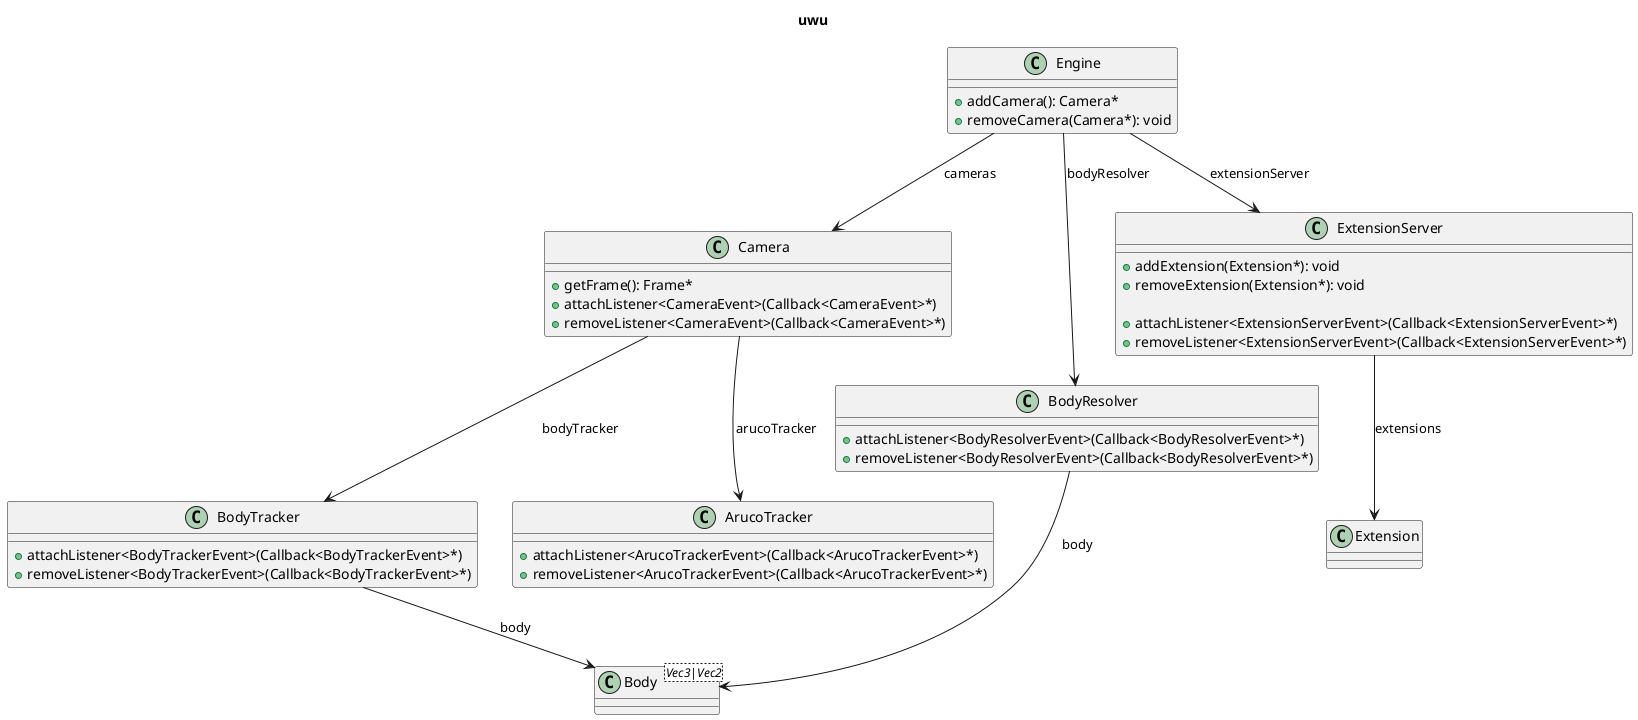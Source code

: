 @startuml uwu
title uwu


class Engine
{
    + addCamera(): Camera*
    + removeCamera(Camera*): void
}

' #############################3

class Camera
{
    + getFrame(): Frame*
    + attachListener<CameraEvent>(Callback<CameraEvent>*)
    + removeListener<CameraEvent>(Callback<CameraEvent>*)
}

Engine --> Camera : cameras

class BodyTracker
{
    + attachListener<BodyTrackerEvent>(Callback<BodyTrackerEvent>*)
    + removeListener<BodyTrackerEvent>(Callback<BodyTrackerEvent>*)
}
BodyTracker --> Body : body

Camera --> BodyTracker : bodyTracker

class ArucoTracker
{
    + attachListener<ArucoTrackerEvent>(Callback<ArucoTrackerEvent>*)
    + removeListener<ArucoTrackerEvent>(Callback<ArucoTrackerEvent>*)
}

Camera --> ArucoTracker : arucoTracker

' #############################3

class BodyResolver
{
    + attachListener<BodyResolverEvent>(Callback<BodyResolverEvent>*)
    + removeListener<BodyResolverEvent>(Callback<BodyResolverEvent>*)
}
BodyResolver --> Body : body

Engine --> BodyResolver : bodyResolver

class Body<Vec3|Vec2>
{

}

' #############################3

class ExtensionServer
{
    + addExtension(Extension*): void
    + removeExtension(Extension*): void

    + attachListener<ExtensionServerEvent>(Callback<ExtensionServerEvent>*)
    + removeListener<ExtensionServerEvent>(Callback<ExtensionServerEvent>*)
}

Engine --> ExtensionServer : extensionServer

class Extension
{
    
}

ExtensionServer --> Extension : extensions

@enduml